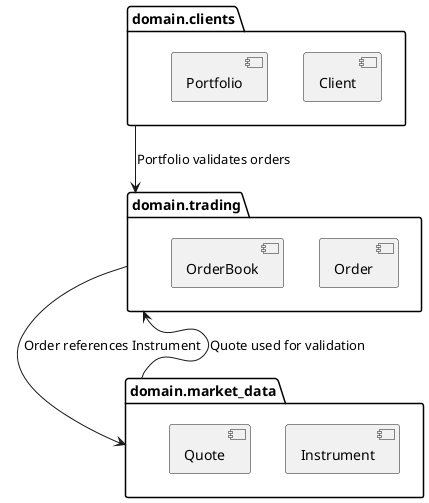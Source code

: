 @startuml
package "domain.clients" as clients {
  [Client]
  [Portfolio]
}

package "domain.trading" as trading {
  [Order]
  [OrderBook]
}

package "domain.market_data" as market {
  [Instrument]
  [Quote]
}

clients --> trading : Portfolio validates orders
trading --> market : Order references Instrument
market --> trading : Quote used for validation

@enduml